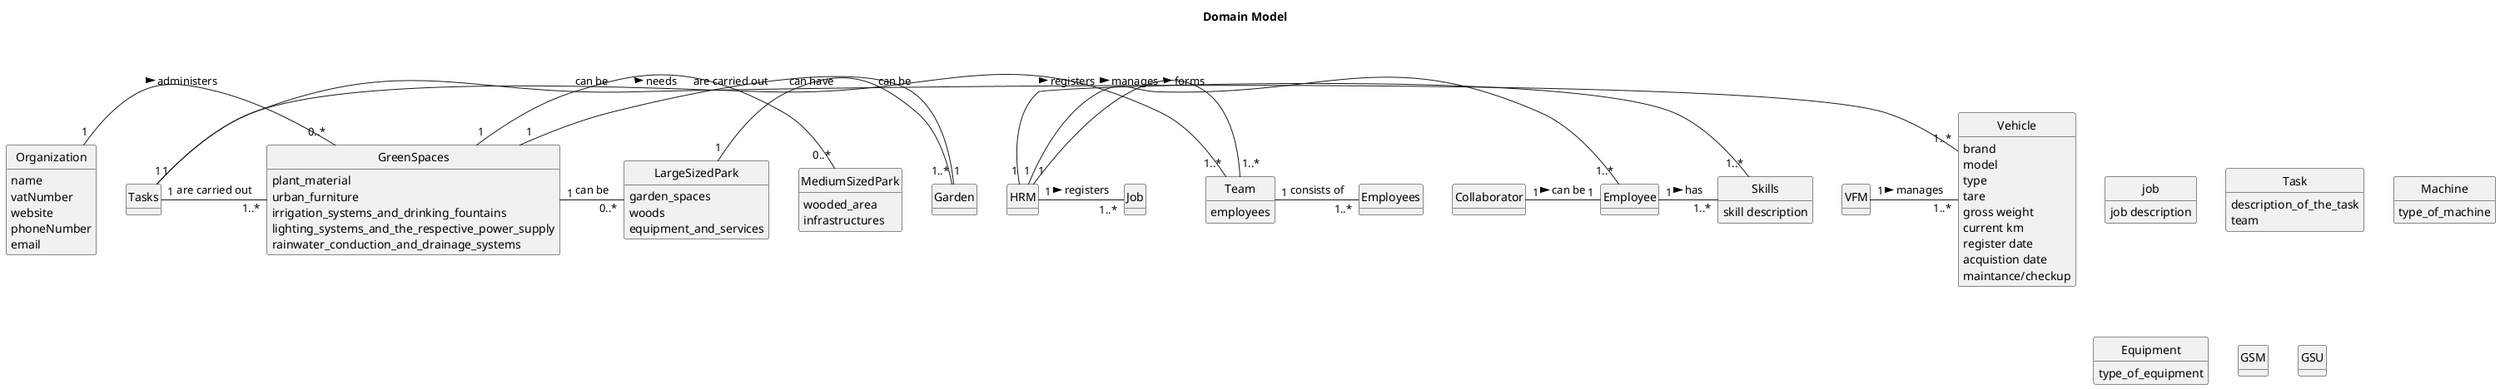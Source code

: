 @startuml
skinparam monochrome true
skinparam packageStyle rectangle
skinparam shadowing false
skinparam classAttributeIconSize 0

hide circle
hide methods

title Domain Model

class Organization {
    name
    vatNumber
    website
    phoneNumber
    email
}

class GreenSpaces {
    plant_material
    urban_furniture
    irrigation_systems_and_drinking_fountains
    lighting_systems_and_the_respective_power_supply
    rainwater_conduction_and_drainage_systems
}

class Garden {

}

class MediumSizedPark {
    wooded_area
    infrastructures
}

class LargeSizedPark {
    garden_spaces
    woods
    equipment_and_services
}

class Employee {

}

class job{
    job description
}

class Skills{
    skill description
}

class Task {
    description_of_the_task
    team
}

class Team {
    employees
}

class Vehicle {
    brand
    model
    type
    tare
    gross weight
    current km
    register date
    acquistion date
    maintance/checkup
}

class Machine {
    type_of_machine
}

class Equipment {
    type_of_equipment
}

class HRM {

}

class VFM {

}

class Collaborator {

}

class GSM {

}

class GSU {

}


Organization "1" - "0..*" GreenSpaces: administers >

GreenSpaces "1" - "1" Garden : can be
GreenSpaces "1" - "0..*" MediumSizedPark : can be
GreenSpaces "1" - "0..*" LargeSizedPark : can be

LargeSizedPark "1" - "1..*" Garden : can have

Tasks "1" - "1..*" GreenSpaces : are carried out
Tasks "1" - "1..*" Team : are carried out

Team "1" - "1..*" Employees : consists of

HRM "1" - "1..*" Team : forms >
HRM "1" - "1..*" Employee : manages >
VFM "1" - "1..*" Vehicle : manages >
Tasks "1" - "1..*" Vehicle : needs >
Collaborator "1" - "1" Employee : can be >
Employee "1" - "1..*" Skills : has >
HRM "1" - "1..*" Skills : registers >
HRM "1" - "1..*" Job : registers >


@enduml
